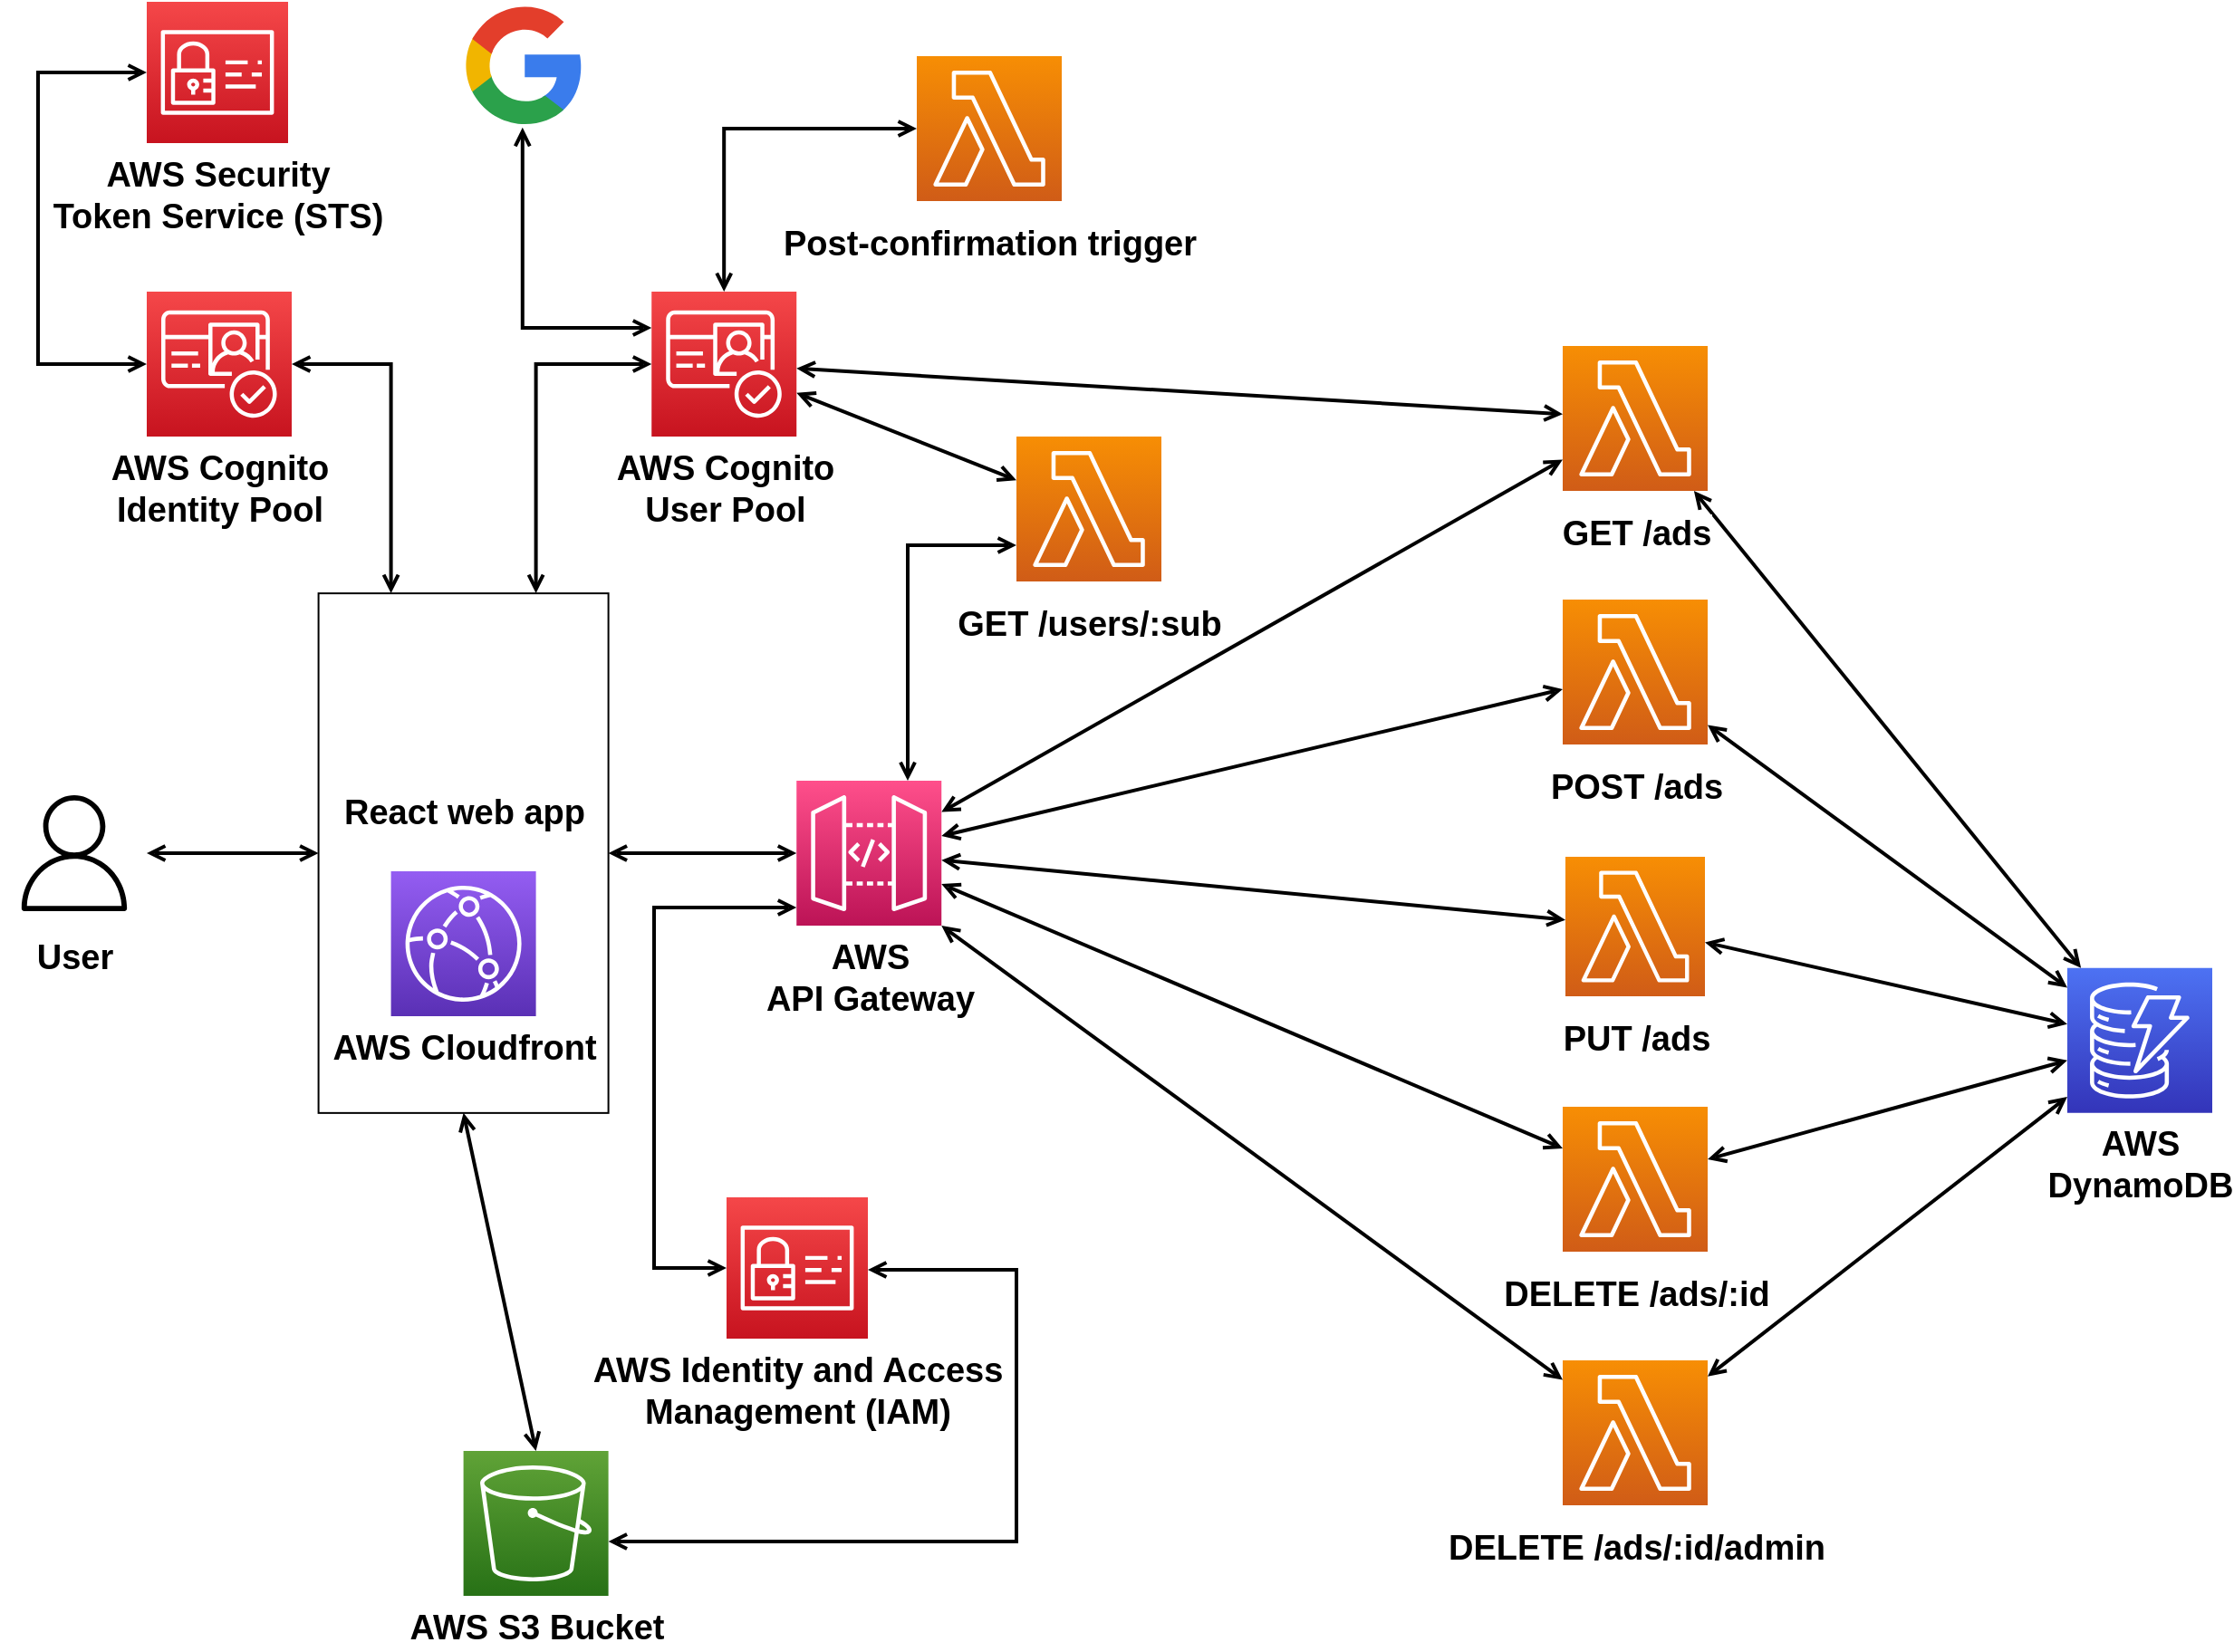 <mxfile version="20.3.1" type="device" pages="4"><diagram id="Ht1M8jgEwFfnCIfOTk4-" name="architecture"><mxGraphModel dx="2370" dy="1323" grid="1" gridSize="10" guides="1" tooltips="1" connect="1" arrows="1" fold="1" page="1" pageScale="1" pageWidth="1169" pageHeight="827" math="0" shadow="0"><root><mxCell id="0"/><mxCell id="1" parent="0"/><mxCell id="RZ7DTctl27TFDQB9UQGK-19" value="" style="rounded=0;whiteSpace=wrap;html=1;fontStyle=1;fontFamily=Helvetica;fontSize=19;fontColor=#000000;" parent="1" vertex="1"><mxGeometry x="214.8" y="366.56" width="160" height="286.87" as="geometry"/></mxCell><mxCell id="UEzPUAAOIrF-is8g5C7q-96" style="edgeStyle=orthogonalEdgeStyle;rounded=0;orthogonalLoop=1;jettySize=auto;html=1;endArrow=open;endFill=0;strokeWidth=2;startArrow=open;startFill=0;" parent="1" edge="1"><mxGeometry relative="1" as="geometry"><Array as="points"><mxPoint x="858" y="1000"/><mxPoint x="748" y="1000"/></Array><mxPoint x="748" y="1030" as="targetPoint"/></mxGeometry></mxCell><mxCell id="UEzPUAAOIrF-is8g5C7q-97" style="edgeStyle=orthogonalEdgeStyle;rounded=0;orthogonalLoop=1;jettySize=auto;html=1;endArrow=open;endFill=0;strokeWidth=2;startArrow=open;startFill=0;" parent="1" edge="1"><mxGeometry relative="1" as="geometry"><Array as="points"><mxPoint x="904" y="1000"/><mxPoint x="1079" y="1000"/></Array><mxPoint x="969.091" y="1030" as="targetPoint"/></mxGeometry></mxCell><mxCell id="RZ7DTctl27TFDQB9UQGK-3" value="AWS S3 Bucket" style="sketch=0;points=[[0,0,0],[0.25,0,0],[0.5,0,0],[0.75,0,0],[1,0,0],[0,1,0],[0.25,1,0],[0.5,1,0],[0.75,1,0],[1,1,0],[0,0.25,0],[0,0.5,0],[0,0.75,0],[1,0.25,0],[1,0.5,0],[1,0.75,0]];outlineConnect=0;fontColor=#000000;gradientColor=#60A337;gradientDirection=north;fillColor=#277116;strokeColor=#ffffff;dashed=0;verticalLabelPosition=bottom;verticalAlign=top;align=center;html=1;fontSize=19;fontStyle=1;aspect=fixed;shape=mxgraph.aws4.resourceIcon;resIcon=mxgraph.aws4.s3;fontFamily=Helvetica;" parent="1" vertex="1"><mxGeometry x="294.8" y="840" width="80" height="80" as="geometry"/></mxCell><mxCell id="RZ7DTctl27TFDQB9UQGK-4" value="React web app" style="shape=image;html=1;verticalAlign=top;verticalLabelPosition=bottom;labelBackgroundColor=#ffffff;imageAspect=0;aspect=fixed;image=https://cdn2.iconfinder.com/data/icons/boxicons-logos/24/bxl-react-128.png;fontSize=19;fontStyle=1;fontFamily=Helvetica;fontColor=#000000;" parent="1" vertex="1"><mxGeometry x="259.3" y="399" width="71" height="71" as="geometry"/></mxCell><mxCell id="RZ7DTctl27TFDQB9UQGK-6" value="AWS&amp;nbsp;Cloudfront" style="sketch=0;points=[[0,0,0],[0.25,0,0],[0.5,0,0],[0.75,0,0],[1,0,0],[0,1,0],[0.25,1,0],[0.5,1,0],[0.75,1,0],[1,1,0],[0,0.25,0],[0,0.5,0],[0,0.75,0],[1,0.25,0],[1,0.5,0],[1,0.75,0]];outlineConnect=0;fontColor=#000000;gradientColor=#945DF2;gradientDirection=north;fillColor=#5A30B5;strokeColor=#ffffff;dashed=0;verticalLabelPosition=bottom;verticalAlign=top;align=center;html=1;fontSize=19;fontStyle=1;aspect=fixed;shape=mxgraph.aws4.resourceIcon;resIcon=mxgraph.aws4.cloudfront;fontFamily=Helvetica;" parent="1" vertex="1"><mxGeometry x="254.8" y="520" width="80" height="80" as="geometry"/></mxCell><mxCell id="RZ7DTctl27TFDQB9UQGK-8" value="AWS Cognito&lt;br style=&quot;font-size: 19px;&quot;&gt;User Pool" style="sketch=0;points=[[0,0,0],[0.25,0,0],[0.5,0,0],[0.75,0,0],[1,0,0],[0,1,0],[0.25,1,0],[0.5,1,0],[0.75,1,0],[1,1,0],[0,0.25,0],[0,0.5,0],[0,0.75,0],[1,0.25,0],[1,0.5,0],[1,0.75,0]];outlineConnect=0;fontColor=#000000;gradientColor=#F54749;gradientDirection=north;fillColor=#C7131F;strokeColor=#ffffff;dashed=0;verticalLabelPosition=bottom;verticalAlign=top;align=center;html=1;fontSize=19;fontStyle=1;aspect=fixed;shape=mxgraph.aws4.resourceIcon;resIcon=mxgraph.aws4.cognito;fontFamily=Helvetica;" parent="1" vertex="1"><mxGeometry x="398.62" y="200" width="80" height="80" as="geometry"/></mxCell><mxCell id="RZ7DTctl27TFDQB9UQGK-9" value="User" style="sketch=0;outlineConnect=0;dashed=0;verticalLabelPosition=bottom;verticalAlign=top;align=center;html=1;fontSize=19;fontStyle=1;aspect=fixed;shape=mxgraph.aws4.resourceIcon;resIcon=mxgraph.aws4.user;fontFamily=Helvetica;fontColor=#000000;" parent="1" vertex="1"><mxGeometry x="40" y="470" width="80" height="80" as="geometry"/></mxCell><mxCell id="RZ7DTctl27TFDQB9UQGK-11" style="rounded=0;orthogonalLoop=1;jettySize=auto;html=1;endArrow=open;endFill=0;strokeWidth=2;entryX=0;entryY=0.5;entryDx=0;entryDy=0;startArrow=open;startFill=0;fontStyle=1;fontFamily=Helvetica;fontSize=19;fontColor=#000000;" parent="1" source="RZ7DTctl27TFDQB9UQGK-9" target="RZ7DTctl27TFDQB9UQGK-19" edge="1"><mxGeometry relative="1" as="geometry"><mxPoint x="130" y="430" as="sourcePoint"/><mxPoint x="180" y="620" as="targetPoint"/></mxGeometry></mxCell><mxCell id="RZ7DTctl27TFDQB9UQGK-20" style="edgeStyle=orthogonalEdgeStyle;rounded=0;orthogonalLoop=1;jettySize=auto;html=1;endArrow=open;endFill=0;strokeWidth=2;exitX=1;exitY=0.5;exitDx=0;exitDy=0;startArrow=open;startFill=0;fontStyle=1;fontFamily=Helvetica;fontSize=19;fontColor=#000000;" parent="1" source="RZ7DTctl27TFDQB9UQGK-19" target="RZ7DTctl27TFDQB9UQGK-28" edge="1"><mxGeometry relative="1" as="geometry"><Array as="points"/><mxPoint x="140" y="370" as="sourcePoint"/><mxPoint x="520" y="360" as="targetPoint"/></mxGeometry></mxCell><mxCell id="RZ7DTctl27TFDQB9UQGK-26" style="rounded=0;orthogonalLoop=1;jettySize=auto;html=1;endArrow=open;endFill=0;strokeWidth=2;startArrow=open;startFill=0;fontStyle=1;fontFamily=Helvetica;fontSize=19;fontColor=#000000;" parent="1" source="RZ7DTctl27TFDQB9UQGK-28" target="RZ7DTctl27TFDQB9UQGK-27" edge="1"><mxGeometry relative="1" as="geometry"><mxPoint x="600" y="360" as="sourcePoint"/><mxPoint x="720" y="240" as="targetPoint"/></mxGeometry></mxCell><mxCell id="RZ7DTctl27TFDQB9UQGK-28" value="&lt;span style=&quot;font-size: 19px;&quot;&gt;AWS &lt;br style=&quot;font-size: 19px;&quot;&gt;API Gateway&lt;/span&gt;" style="sketch=0;points=[[0,0,0],[0.25,0,0],[0.5,0,0],[0.75,0,0],[1,0,0],[0,1,0],[0.25,1,0],[0.5,1,0],[0.75,1,0],[1,1,0],[0,0.25,0],[0,0.5,0],[0,0.75,0],[1,0.25,0],[1,0.5,0],[1,0.75,0]];outlineConnect=0;fontColor=#000000;gradientColor=#FF4F8B;gradientDirection=north;fillColor=#BC1356;strokeColor=#ffffff;dashed=0;verticalLabelPosition=bottom;verticalAlign=top;align=center;html=1;fontSize=19;fontStyle=1;aspect=fixed;shape=mxgraph.aws4.resourceIcon;resIcon=mxgraph.aws4.api_gateway;fontFamily=Helvetica;" parent="1" vertex="1"><mxGeometry x="478.62" y="470" width="80" height="80" as="geometry"/></mxCell><mxCell id="RZ7DTctl27TFDQB9UQGK-30" value="AWS&lt;br style=&quot;font-size: 19px;&quot;&gt;DynamoDB" style="outlineConnect=0;fontColor=#000000;gradientColor=#4D72F3;gradientDirection=north;fillColor=#3334B9;strokeColor=#ffffff;dashed=0;verticalLabelPosition=bottom;verticalAlign=top;align=center;html=1;fontSize=19;fontStyle=1;aspect=fixed;shape=mxgraph.aws4.resourceIcon;resIcon=mxgraph.aws4.dynamodb;labelBackgroundColor=#ffffff;fontFamily=Helvetica;" parent="1" vertex="1"><mxGeometry x="1180" y="573.43" width="80" height="80" as="geometry"/></mxCell><mxCell id="RZ7DTctl27TFDQB9UQGK-31" style="rounded=0;orthogonalLoop=1;jettySize=auto;html=1;endArrow=open;endFill=0;strokeWidth=2;startArrow=open;startFill=0;fontStyle=1;fontFamily=Helvetica;fontSize=19;fontColor=#000000;" parent="1" source="RZ7DTctl27TFDQB9UQGK-27" target="RZ7DTctl27TFDQB9UQGK-30" edge="1"><mxGeometry relative="1" as="geometry"><mxPoint x="1040" y="280" as="sourcePoint"/><mxPoint x="1040" y="320" as="targetPoint"/></mxGeometry></mxCell><mxCell id="RZ7DTctl27TFDQB9UQGK-32" style="rounded=0;orthogonalLoop=1;jettySize=auto;html=1;endArrow=open;endFill=0;strokeWidth=2;startArrow=open;startFill=0;fontStyle=1;fontFamily=Helvetica;fontSize=19;fontColor=#000000;" parent="1" source="RZ7DTctl27TFDQB9UQGK-28" target="RZ7DTctl27TFDQB9UQGK-33" edge="1"><mxGeometry relative="1" as="geometry"><mxPoint x="620" y="580" as="sourcePoint"/><mxPoint x="700" y="650" as="targetPoint"/></mxGeometry></mxCell><mxCell id="RZ7DTctl27TFDQB9UQGK-34" style="rounded=0;orthogonalLoop=1;jettySize=auto;html=1;endArrow=open;endFill=0;strokeWidth=2;startArrow=open;startFill=0;fontStyle=1;fontFamily=Helvetica;fontSize=19;fontColor=#000000;" parent="1" source="RZ7DTctl27TFDQB9UQGK-33" target="RZ7DTctl27TFDQB9UQGK-30" edge="1"><mxGeometry relative="1" as="geometry"><mxPoint x="880" y="640" as="sourcePoint"/><mxPoint x="1052" y="542.226" as="targetPoint"/></mxGeometry></mxCell><mxCell id="RZ7DTctl27TFDQB9UQGK-35" style="rounded=0;orthogonalLoop=1;jettySize=auto;html=1;endArrow=open;endFill=0;strokeWidth=2;edgeStyle=orthogonalEdgeStyle;startArrow=open;startFill=0;fontStyle=1;fontFamily=Helvetica;fontSize=19;fontColor=#000000;" parent="1" source="RZ7DTctl27TFDQB9UQGK-8" target="RZ7DTctl27TFDQB9UQGK-36" edge="1"><mxGeometry relative="1" as="geometry"><mxPoint x="540" y="180" as="sourcePoint"/><mxPoint x="420" y="70" as="targetPoint"/><Array as="points"><mxPoint x="439" y="110"/></Array></mxGeometry></mxCell><mxCell id="RZ7DTctl27TFDQB9UQGK-36" value="Post-confirmation trigger" style="outlineConnect=0;fontColor=#000000;gradientColor=#F78E04;gradientDirection=north;fillColor=#D05C17;strokeColor=#ffffff;dashed=0;verticalLabelPosition=bottom;verticalAlign=top;align=center;html=1;fontSize=19;fontStyle=1;aspect=fixed;shape=mxgraph.aws4.resourceIcon;resIcon=mxgraph.aws4.lambda;labelBackgroundColor=#ffffff;spacingTop=6;fontFamily=Helvetica;" parent="1" vertex="1"><mxGeometry x="545" y="70" width="80" height="80" as="geometry"/></mxCell><mxCell id="RZ7DTctl27TFDQB9UQGK-41" style="rounded=0;orthogonalLoop=1;jettySize=auto;html=1;endArrow=open;endFill=0;strokeWidth=2;entryX=0;entryY=0.5;entryDx=0;entryDy=0;entryPerimeter=0;startArrow=open;startFill=0;fontStyle=1;exitX=0.75;exitY=0;exitDx=0;exitDy=0;fontFamily=Helvetica;fontSize=19;edgeStyle=orthogonalEdgeStyle;fontColor=#000000;" parent="1" source="RZ7DTctl27TFDQB9UQGK-19" target="RZ7DTctl27TFDQB9UQGK-8" edge="1"><mxGeometry relative="1" as="geometry"><mxPoint x="350" y="360" as="sourcePoint"/><mxPoint x="360" y="200" as="targetPoint"/></mxGeometry></mxCell><mxCell id="RZ7DTctl27TFDQB9UQGK-51" style="rounded=0;orthogonalLoop=1;jettySize=auto;html=1;endArrow=open;endFill=0;strokeWidth=2;exitX=0.5;exitY=1;exitDx=0;exitDy=0;entryX=0.5;entryY=0;entryDx=0;entryDy=0;entryPerimeter=0;startArrow=open;startFill=0;fontStyle=1;fontFamily=Helvetica;fontSize=19;fontColor=#000000;" parent="1" source="RZ7DTctl27TFDQB9UQGK-19" target="RZ7DTctl27TFDQB9UQGK-3" edge="1"><mxGeometry relative="1" as="geometry"><mxPoint x="370" y="370" as="sourcePoint"/><mxPoint x="530" y="570" as="targetPoint"/></mxGeometry></mxCell><mxCell id="RZ7DTctl27TFDQB9UQGK-53" style="rounded=0;orthogonalLoop=1;jettySize=auto;html=1;endArrow=open;endFill=0;strokeWidth=2;startArrow=open;startFill=0;fontStyle=1;fontFamily=Helvetica;fontSize=19;fontColor=#000000;" parent="1" source="RZ7DTctl27TFDQB9UQGK-28" target="RZ7DTctl27TFDQB9UQGK-52" edge="1"><mxGeometry relative="1" as="geometry"><mxPoint x="610" y="335" as="sourcePoint"/><mxPoint x="770" y="195" as="targetPoint"/></mxGeometry></mxCell><mxCell id="RZ7DTctl27TFDQB9UQGK-54" style="rounded=0;orthogonalLoop=1;jettySize=auto;html=1;endArrow=open;endFill=0;strokeWidth=2;startArrow=open;startFill=0;fontStyle=1;fontFamily=Helvetica;fontSize=19;fontColor=#000000;" parent="1" source="RZ7DTctl27TFDQB9UQGK-52" target="RZ7DTctl27TFDQB9UQGK-30" edge="1"><mxGeometry relative="1" as="geometry"><mxPoint x="620" y="345" as="sourcePoint"/><mxPoint x="1030" y="340" as="targetPoint"/></mxGeometry></mxCell><mxCell id="RZ7DTctl27TFDQB9UQGK-62" style="rounded=0;orthogonalLoop=1;jettySize=auto;html=1;endArrow=open;endFill=0;strokeWidth=2;startArrow=open;startFill=0;fontStyle=1;fontFamily=Helvetica;fontSize=19;fontColor=#000000;" parent="1" source="RZ7DTctl27TFDQB9UQGK-61" target="RZ7DTctl27TFDQB9UQGK-30" edge="1"><mxGeometry relative="1" as="geometry"><mxPoint x="840" y="780" as="sourcePoint"/><mxPoint x="1060" y="515" as="targetPoint"/></mxGeometry></mxCell><mxCell id="RZ7DTctl27TFDQB9UQGK-64" style="rounded=0;orthogonalLoop=1;jettySize=auto;html=1;endArrow=open;endFill=0;strokeWidth=2;startArrow=open;startFill=0;fontStyle=1;fontFamily=Helvetica;fontSize=19;fontColor=#000000;" parent="1" source="RZ7DTctl27TFDQB9UQGK-28" target="RZ7DTctl27TFDQB9UQGK-63" edge="1"><mxGeometry relative="1" as="geometry"><mxPoint x="620" y="500" as="sourcePoint"/><mxPoint x="780" y="285" as="targetPoint"/></mxGeometry></mxCell><mxCell id="RZ7DTctl27TFDQB9UQGK-65" style="rounded=0;orthogonalLoop=1;jettySize=auto;html=1;endArrow=open;endFill=0;strokeWidth=2;startArrow=open;startFill=0;fontStyle=1;fontFamily=Helvetica;fontSize=19;fontColor=#000000;" parent="1" source="RZ7DTctl27TFDQB9UQGK-63" target="RZ7DTctl27TFDQB9UQGK-30" edge="1"><mxGeometry relative="1" as="geometry"><mxPoint x="630" y="435" as="sourcePoint"/><mxPoint x="1050" y="425.714" as="targetPoint"/></mxGeometry></mxCell><mxCell id="RZ7DTctl27TFDQB9UQGK-61" value="DELETE /ads/:id/admin" style="outlineConnect=0;fontColor=#000000;gradientColor=#F78E04;gradientDirection=north;fillColor=#D05C17;strokeColor=#ffffff;dashed=0;verticalLabelPosition=bottom;verticalAlign=top;align=center;html=1;fontSize=19;fontStyle=1;aspect=fixed;shape=mxgraph.aws4.resourceIcon;resIcon=mxgraph.aws4.lambda;labelBackgroundColor=#ffffff;spacingTop=6;fontFamily=Helvetica;" parent="1" vertex="1"><mxGeometry x="901.5" y="790" width="80" height="80" as="geometry"/></mxCell><mxCell id="RZ7DTctl27TFDQB9UQGK-63" value="PUT /ads" style="outlineConnect=0;fontColor=#000000;gradientColor=#F78E04;gradientDirection=north;fillColor=#D05C17;strokeColor=#ffffff;dashed=0;verticalLabelPosition=bottom;verticalAlign=top;align=center;html=1;fontSize=19;fontStyle=1;aspect=fixed;shape=mxgraph.aws4.resourceIcon;resIcon=mxgraph.aws4.lambda;labelBackgroundColor=#ffffff;spacingTop=6;fontFamily=Helvetica;" parent="1" vertex="1"><mxGeometry x="903" y="512" width="77" height="77" as="geometry"/></mxCell><mxCell id="RZ7DTctl27TFDQB9UQGK-33" value="DELETE /ads/:id" style="outlineConnect=0;fontColor=#000000;gradientColor=#F78E04;gradientDirection=north;fillColor=#D05C17;strokeColor=#ffffff;dashed=0;verticalLabelPosition=bottom;verticalAlign=top;align=center;html=1;fontSize=19;fontStyle=1;aspect=fixed;shape=mxgraph.aws4.resourceIcon;resIcon=mxgraph.aws4.lambda;labelBackgroundColor=#ffffff;spacingTop=6;fontFamily=Helvetica;" parent="1" vertex="1"><mxGeometry x="901.5" y="650" width="80" height="80" as="geometry"/></mxCell><mxCell id="RZ7DTctl27TFDQB9UQGK-27" value="GET /ads" style="outlineConnect=0;fontColor=#000000;gradientColor=#F78E04;gradientDirection=north;fillColor=#D05C17;strokeColor=#ffffff;dashed=0;verticalLabelPosition=bottom;verticalAlign=top;align=center;html=1;fontSize=19;fontStyle=1;aspect=fixed;shape=mxgraph.aws4.resourceIcon;resIcon=mxgraph.aws4.lambda;labelBackgroundColor=#ffffff;spacingTop=6;fontFamily=Helvetica;" parent="1" vertex="1"><mxGeometry x="901.5" y="230" width="80" height="80" as="geometry"/></mxCell><mxCell id="RZ7DTctl27TFDQB9UQGK-52" value="POST /ads" style="outlineConnect=0;fontColor=#000000;gradientColor=#F78E04;gradientDirection=north;fillColor=#D05C17;strokeColor=#ffffff;dashed=0;verticalLabelPosition=bottom;verticalAlign=top;align=center;html=1;fontSize=19;fontStyle=1;aspect=fixed;shape=mxgraph.aws4.resourceIcon;resIcon=mxgraph.aws4.lambda;labelBackgroundColor=#ffffff;spacingTop=6;fontFamily=Helvetica;" parent="1" vertex="1"><mxGeometry x="901.5" y="370" width="80" height="80" as="geometry"/></mxCell><mxCell id="W8Xtks5-qbrCWd2BgIIQ-4" value="AWS Identity and Access&lt;br style=&quot;font-size: 19px;&quot;&gt;Management (IAM)" style="sketch=0;points=[[0,0,0],[0.25,0,0],[0.5,0,0],[0.75,0,0],[1,0,0],[0,1,0],[0.25,1,0],[0.5,1,0],[0.75,1,0],[1,1,0],[0,0.25,0],[0,0.5,0],[0,0.75,0],[1,0.25,0],[1,0.5,0],[1,0.75,0]];outlineConnect=0;fontColor=#000000;gradientColor=#F54749;gradientDirection=north;fillColor=#C7131F;strokeColor=#ffffff;dashed=0;verticalLabelPosition=bottom;verticalAlign=top;align=center;html=1;fontSize=19;fontStyle=1;aspect=fixed;shape=mxgraph.aws4.resourceIcon;resIcon=mxgraph.aws4.identity_and_access_management;fontFamily=Helvetica;" parent="1" vertex="1"><mxGeometry x="440" y="700" width="78" height="78" as="geometry"/></mxCell><mxCell id="W8Xtks5-qbrCWd2BgIIQ-5" style="edgeStyle=orthogonalEdgeStyle;rounded=0;orthogonalLoop=1;jettySize=auto;html=1;endArrow=open;endFill=0;strokeWidth=2;entryX=0;entryY=0.5;entryDx=0;entryDy=0;entryPerimeter=0;startArrow=open;startFill=0;fontStyle=1;fontFamily=Helvetica;fontSize=19;fontColor=#000000;" parent="1" source="RZ7DTctl27TFDQB9UQGK-28" target="W8Xtks5-qbrCWd2BgIIQ-4" edge="1"><mxGeometry relative="1" as="geometry"><Array as="points"><mxPoint x="400" y="540"/><mxPoint x="400" y="739"/></Array><mxPoint x="370" y="450" as="sourcePoint"/><mxPoint x="450" y="610" as="targetPoint"/></mxGeometry></mxCell><mxCell id="W8Xtks5-qbrCWd2BgIIQ-7" style="rounded=0;orthogonalLoop=1;jettySize=auto;html=1;endArrow=open;endFill=0;strokeWidth=2;edgeStyle=orthogonalEdgeStyle;startArrow=open;startFill=0;fontStyle=1;fontFamily=Helvetica;fontSize=19;fontColor=#000000;" parent="1" source="RZ7DTctl27TFDQB9UQGK-3" target="W8Xtks5-qbrCWd2BgIIQ-4" edge="1"><mxGeometry relative="1" as="geometry"><mxPoint x="310" y="570" as="sourcePoint"/><mxPoint x="580" y="599" as="targetPoint"/><Array as="points"><mxPoint x="600" y="890"/><mxPoint x="600" y="740"/></Array></mxGeometry></mxCell><mxCell id="W8Xtks5-qbrCWd2BgIIQ-10" value="AWS Cognito&lt;br style=&quot;font-size: 19px;&quot;&gt;Identity Pool" style="sketch=0;points=[[0,0,0],[0.25,0,0],[0.5,0,0],[0.75,0,0],[1,0,0],[0,1,0],[0.25,1,0],[0.5,1,0],[0.75,1,0],[1,1,0],[0,0.25,0],[0,0.5,0],[0,0.75,0],[1,0.25,0],[1,0.5,0],[1,0.75,0]];outlineConnect=0;fontColor=#000000;gradientColor=#F54749;gradientDirection=north;fillColor=#C7131F;strokeColor=#ffffff;dashed=0;verticalLabelPosition=bottom;verticalAlign=top;align=center;html=1;fontSize=19;fontStyle=1;aspect=fixed;shape=mxgraph.aws4.resourceIcon;resIcon=mxgraph.aws4.cognito;fontFamily=Helvetica;" parent="1" vertex="1"><mxGeometry x="120" y="200" width="80" height="80" as="geometry"/></mxCell><mxCell id="W8Xtks5-qbrCWd2BgIIQ-11" style="rounded=0;orthogonalLoop=1;jettySize=auto;html=1;endArrow=open;endFill=0;strokeWidth=2;entryX=1;entryY=0.5;entryDx=0;entryDy=0;entryPerimeter=0;exitX=0.25;exitY=0;exitDx=0;exitDy=0;edgeStyle=orthogonalEdgeStyle;startArrow=open;startFill=0;fontStyle=1;fontFamily=Helvetica;fontSize=19;fontColor=#000000;" parent="1" source="RZ7DTctl27TFDQB9UQGK-19" target="W8Xtks5-qbrCWd2BgIIQ-10" edge="1"><mxGeometry relative="1" as="geometry"><mxPoint x="320" y="170" as="sourcePoint"/><mxPoint x="420" y="203.5" as="targetPoint"/></mxGeometry></mxCell><mxCell id="W8Xtks5-qbrCWd2BgIIQ-13" value="AWS Security&lt;br style=&quot;font-size: 19px;&quot;&gt;Token Service (STS)" style="sketch=0;points=[[0,0,0],[0.25,0,0],[0.5,0,0],[0.75,0,0],[1,0,0],[0,1,0],[0.25,1,0],[0.5,1,0],[0.75,1,0],[1,1,0],[0,0.25,0],[0,0.5,0],[0,0.75,0],[1,0.25,0],[1,0.5,0],[1,0.75,0]];outlineConnect=0;fontColor=#000000;gradientColor=#F54749;gradientDirection=north;fillColor=#C7131F;strokeColor=#ffffff;dashed=0;verticalLabelPosition=bottom;verticalAlign=top;align=center;html=1;fontSize=19;fontStyle=1;aspect=fixed;shape=mxgraph.aws4.resourceIcon;resIcon=mxgraph.aws4.identity_and_access_management;fontFamily=Helvetica;" parent="1" vertex="1"><mxGeometry x="120" y="40" width="78" height="78" as="geometry"/></mxCell><mxCell id="W8Xtks5-qbrCWd2BgIIQ-14" style="rounded=0;orthogonalLoop=1;jettySize=auto;html=1;endArrow=open;endFill=0;strokeWidth=2;exitX=0;exitY=0.5;exitDx=0;exitDy=0;edgeStyle=orthogonalEdgeStyle;exitPerimeter=0;entryX=0;entryY=0.5;entryDx=0;entryDy=0;entryPerimeter=0;startArrow=open;startFill=0;fontStyle=1;fontFamily=Helvetica;fontSize=19;fontColor=#000000;" parent="1" source="W8Xtks5-qbrCWd2BgIIQ-10" target="W8Xtks5-qbrCWd2BgIIQ-13" edge="1"><mxGeometry relative="1" as="geometry"><mxPoint x="100" y="209.96" as="sourcePoint"/><mxPoint x="30" y="109.96" as="targetPoint"/><Array as="points"><mxPoint x="60" y="240"/><mxPoint x="60" y="79"/></Array></mxGeometry></mxCell><mxCell id="1nIj70lnnMtm0SVCoc5F-2" value="" style="dashed=0;outlineConnect=0;html=1;align=center;labelPosition=center;verticalLabelPosition=bottom;verticalAlign=top;shape=mxgraph.weblogos.google;labelBackgroundColor=#D4E1F5;fontSize=19;fontStyle=1;fontFamily=Helvetica;fontColor=#000000;" parent="1" vertex="1"><mxGeometry x="294.8" y="40" width="65.2" height="69.4" as="geometry"/></mxCell><mxCell id="1nIj70lnnMtm0SVCoc5F-3" style="rounded=0;orthogonalLoop=1;jettySize=auto;html=1;endArrow=open;endFill=0;strokeWidth=2;exitX=0;exitY=0.25;exitDx=0;exitDy=0;exitPerimeter=0;edgeStyle=orthogonalEdgeStyle;startArrow=open;startFill=0;fontStyle=1;fontFamily=Helvetica;fontSize=19;fontColor=#000000;" parent="1" source="RZ7DTctl27TFDQB9UQGK-8" target="1nIj70lnnMtm0SVCoc5F-2" edge="1"><mxGeometry relative="1" as="geometry"><mxPoint x="364.615" y="233.5" as="sourcePoint"/><mxPoint x="330" y="170" as="targetPoint"/></mxGeometry></mxCell><mxCell id="VPGKfAUhLsiMnUU7tGKy-2" style="edgeStyle=orthogonalEdgeStyle;rounded=0;orthogonalLoop=1;jettySize=auto;html=1;exitX=0.5;exitY=1;exitDx=0;exitDy=0;exitPerimeter=0;fontSize=19;fontStyle=1;fontFamily=Helvetica;fontColor=#000000;" parent="1" source="W8Xtks5-qbrCWd2BgIIQ-4" target="W8Xtks5-qbrCWd2BgIIQ-4" edge="1"><mxGeometry relative="1" as="geometry"/></mxCell><mxCell id="MI1h9aiPkmaYrXJmTFR1-1" value="GET /users/:sub" style="outlineConnect=0;fontColor=#000000;gradientColor=#F78E04;gradientDirection=north;fillColor=#D05C17;strokeColor=#ffffff;dashed=0;verticalLabelPosition=bottom;verticalAlign=top;align=center;html=1;fontSize=19;fontStyle=1;aspect=fixed;shape=mxgraph.aws4.resourceIcon;resIcon=mxgraph.aws4.lambda;labelBackgroundColor=#ffffff;spacingTop=6;fontFamily=Helvetica;" parent="1" vertex="1"><mxGeometry x="600" y="280" width="80" height="80" as="geometry"/></mxCell><mxCell id="MI1h9aiPkmaYrXJmTFR1-3" style="rounded=0;orthogonalLoop=1;jettySize=auto;html=1;endArrow=open;endFill=0;strokeWidth=2;startArrow=open;startFill=0;fontStyle=1;fontFamily=Helvetica;fontSize=19;fontColor=#000000;" parent="1" source="RZ7DTctl27TFDQB9UQGK-8" target="MI1h9aiPkmaYrXJmTFR1-1" edge="1"><mxGeometry relative="1" as="geometry"><mxPoint x="568.62" y="497.299" as="sourcePoint"/><mxPoint x="911.5" y="302.701" as="targetPoint"/></mxGeometry></mxCell><mxCell id="MI1h9aiPkmaYrXJmTFR1-4" style="rounded=0;orthogonalLoop=1;jettySize=auto;html=1;endArrow=open;endFill=0;strokeWidth=2;startArrow=open;startFill=0;fontStyle=1;fontFamily=Helvetica;fontSize=19;fontColor=#000000;exitX=1;exitY=1;exitDx=0;exitDy=0;exitPerimeter=0;" parent="1" source="RZ7DTctl27TFDQB9UQGK-28" target="RZ7DTctl27TFDQB9UQGK-61" edge="1"><mxGeometry relative="1" as="geometry"><mxPoint x="568.62" y="537.026" as="sourcePoint"/><mxPoint x="911.5" y="682.974" as="targetPoint"/></mxGeometry></mxCell><mxCell id="b7vD1F5tYF309Z1_Cc2h-3" style="rounded=0;orthogonalLoop=1;jettySize=auto;html=1;endArrow=open;endFill=0;strokeWidth=2;startArrow=open;startFill=0;fontStyle=1;fontFamily=Helvetica;fontSize=19;fontColor=#000000;" edge="1" parent="1" source="RZ7DTctl27TFDQB9UQGK-8" target="RZ7DTctl27TFDQB9UQGK-27"><mxGeometry relative="1" as="geometry"><mxPoint x="568.62" y="497.299" as="sourcePoint"/><mxPoint x="840" y="250" as="targetPoint"/></mxGeometry></mxCell><mxCell id="b7vD1F5tYF309Z1_Cc2h-4" style="rounded=0;orthogonalLoop=1;jettySize=auto;html=1;endArrow=open;endFill=0;strokeWidth=2;startArrow=open;startFill=0;fontStyle=1;fontFamily=Helvetica;fontSize=19;fontColor=#000000;edgeStyle=orthogonalEdgeStyle;" edge="1" parent="1" source="RZ7DTctl27TFDQB9UQGK-28" target="MI1h9aiPkmaYrXJmTFR1-1"><mxGeometry relative="1" as="geometry"><mxPoint x="578.62" y="507.299" as="sourcePoint"/><mxPoint x="921.5" y="312.701" as="targetPoint"/><Array as="points"><mxPoint x="540" y="340"/></Array></mxGeometry></mxCell></root></mxGraphModel></diagram><diagram id="fimh3ZH9x8F4U-HEXX5a" name="auth-flow"><mxGraphModel dx="2188" dy="1222" grid="1" gridSize="10" guides="1" tooltips="1" connect="1" arrows="1" fold="1" page="1" pageScale="1" pageWidth="827" pageHeight="1169" math="0" shadow="0"><root><mxCell id="0"/><mxCell id="1" parent="0"/><mxCell id="5IFF8qo7LGYZ1H4_HRHj-2" value="AWS S3 Bucket" style="sketch=0;points=[[0,0,0],[0.25,0,0],[0.5,0,0],[0.75,0,0],[1,0,0],[0,1,0],[0.25,1,0],[0.5,1,0],[0.75,1,0],[1,1,0],[0,0.25,0],[0,0.5,0],[0,0.75,0],[1,0.25,0],[1,0.5,0],[1,0.75,0]];outlineConnect=0;fontColor=#232F3E;gradientColor=#60A337;gradientDirection=north;fillColor=#277116;strokeColor=#ffffff;dashed=0;verticalLabelPosition=bottom;verticalAlign=top;align=center;html=1;fontSize=21;fontStyle=0;aspect=fixed;shape=mxgraph.aws4.resourceIcon;resIcon=mxgraph.aws4.s3;" parent="1" vertex="1"><mxGeometry x="384" y="930.33" width="100" height="100" as="geometry"/></mxCell><mxCell id="5IFF8qo7LGYZ1H4_HRHj-5" value="AWS Cognito&lt;br style=&quot;font-size: 21px;&quot;&gt;User Pool" style="sketch=0;points=[[0,0,0],[0.25,0,0],[0.5,0,0],[0.75,0,0],[1,0,0],[0,1,0],[0.25,1,0],[0.5,1,0],[0.75,1,0],[1,1,0],[0,0.25,0],[0,0.5,0],[0,0.75,0],[1,0.25,0],[1,0.5,0],[1,0.75,0]];outlineConnect=0;fontColor=#232F3E;gradientColor=#F54749;gradientDirection=north;fillColor=#C7131F;strokeColor=#ffffff;dashed=0;verticalLabelPosition=bottom;verticalAlign=top;align=center;html=1;fontSize=21;fontStyle=0;aspect=fixed;shape=mxgraph.aws4.resourceIcon;resIcon=mxgraph.aws4.cognito;" parent="1" vertex="1"><mxGeometry x="520" y="160" width="100" height="100" as="geometry"/></mxCell><mxCell id="5IFF8qo7LGYZ1H4_HRHj-8" style="rounded=0;orthogonalLoop=1;jettySize=auto;html=1;endArrow=open;endFill=0;strokeWidth=2;exitX=1;exitY=0.25;exitDx=0;exitDy=0;exitPerimeter=0;edgeStyle=orthogonalEdgeStyle;" parent="1" target="5IFF8qo7LGYZ1H4_HRHj-50" edge="1"><mxGeometry relative="1" as="geometry"><mxPoint x="720.0" y="415" as="sourcePoint"/><mxPoint x="1180" y="415" as="targetPoint"/><Array as="points"><mxPoint x="990" y="415"/><mxPoint x="990" y="790"/></Array></mxGeometry></mxCell><mxCell id="bWZOEJKftP7fqfhOBfr--1" value="&lt;span style=&quot;font-size: 21px;&quot;&gt;&amp;nbsp;4) Добављање креденцијала&amp;nbsp;&lt;br style=&quot;font-size: 21px;&quot;&gt;&amp;nbsp;након валидације токена&lt;/span&gt;" style="edgeLabel;html=1;align=center;verticalAlign=middle;resizable=0;points=[];fontSize=21;labelBackgroundColor=#D4E1F5;" parent="5IFF8qo7LGYZ1H4_HRHj-8" vertex="1" connectable="0"><mxGeometry x="-0.324" y="-6" relative="1" as="geometry"><mxPoint x="-7" y="69" as="offset"/></mxGeometry></mxCell><mxCell id="5IFF8qo7LGYZ1H4_HRHj-14" style="rounded=0;orthogonalLoop=1;jettySize=auto;html=1;endArrow=open;endFill=0;strokeWidth=2;edgeStyle=orthogonalEdgeStyle;entryX=0;entryY=0.5;entryDx=0;entryDy=0;entryPerimeter=0;" parent="1" source="5IFF8qo7LGYZ1H4_HRHj-31" target="5IFF8qo7LGYZ1H4_HRHj-5" edge="1"><mxGeometry relative="1" as="geometry"><mxPoint x="110" y="370" as="sourcePoint"/><mxPoint x="340" y="240" as="targetPoint"/><Array as="points"><mxPoint x="90" y="210"/></Array></mxGeometry></mxCell><mxCell id="5IFF8qo7LGYZ1H4_HRHj-33" value="1) Пријава&lt;br style=&quot;font-size: 21px;&quot;&gt;&amp;nbsp;(email, password)&amp;nbsp;" style="edgeLabel;html=1;align=center;verticalAlign=middle;resizable=0;points=[];fontSize=21;labelBackgroundColor=#D4E1F5;" parent="5IFF8qo7LGYZ1H4_HRHj-14" vertex="1" connectable="0"><mxGeometry x="-0.157" y="1" relative="1" as="geometry"><mxPoint x="122" y="1" as="offset"/></mxGeometry></mxCell><mxCell id="5IFF8qo7LGYZ1H4_HRHj-15" style="rounded=0;orthogonalLoop=1;jettySize=auto;html=1;endArrow=open;endFill=0;strokeWidth=2;entryX=0;entryY=0;entryDx=0;entryDy=0;entryPerimeter=0;" parent="1" target="5IFF8qo7LGYZ1H4_HRHj-2" edge="1"><mxGeometry relative="1" as="geometry"><mxPoint x="140" y="510" as="sourcePoint"/><mxPoint x="900" y="556.5" as="targetPoint"/></mxGeometry></mxCell><mxCell id="5IFF8qo7LGYZ1H4_HRHj-43" value="7) Захтевање ресурса&amp;nbsp;&lt;br style=&quot;font-size: 21px;&quot;&gt;(SigV4 signed request)&amp;nbsp;" style="edgeLabel;html=1;align=center;verticalAlign=middle;resizable=0;points=[];fontSize=21;labelBackgroundColor=#D4E1F5;" parent="5IFF8qo7LGYZ1H4_HRHj-15" vertex="1" connectable="0"><mxGeometry x="0.152" y="-2" relative="1" as="geometry"><mxPoint x="1" as="offset"/></mxGeometry></mxCell><mxCell id="5IFF8qo7LGYZ1H4_HRHj-27" value="AWS Cognito&lt;br style=&quot;font-size: 21px;&quot;&gt;Identity Pool" style="sketch=0;points=[[0,0,0],[0.25,0,0],[0.5,0,0],[0.75,0,0],[1,0,0],[0,1,0],[0.25,1,0],[0.5,1,0],[0.75,1,0],[1,1,0],[0,0.25,0],[0,0.5,0],[0,0.75,0],[1,0.25,0],[1,0.5,0],[1,0.75,0]];outlineConnect=0;fontColor=#232F3E;gradientColor=#F54749;gradientDirection=north;fillColor=#C7131F;strokeColor=#ffffff;dashed=0;verticalLabelPosition=bottom;verticalAlign=top;align=center;html=1;fontSize=21;fontStyle=0;aspect=fixed;shape=mxgraph.aws4.resourceIcon;resIcon=mxgraph.aws4.cognito;" parent="1" vertex="1"><mxGeometry x="660" y="385" width="100" height="100" as="geometry"/></mxCell><mxCell id="5IFF8qo7LGYZ1H4_HRHj-31" value="Клијентска&lt;br style=&quot;font-size: 21px;&quot;&gt;апликација" style="sketch=0;outlineConnect=0;fontColor=#232F3E;gradientColor=none;strokeColor=#232F3E;fillColor=#ffffff;dashed=0;verticalLabelPosition=bottom;verticalAlign=top;align=center;html=1;fontSize=21;fontStyle=0;aspect=fixed;shape=mxgraph.aws4.resourceIcon;resIcon=mxgraph.aws4.client;" parent="1" vertex="1"><mxGeometry x="40" y="395" width="90" height="90" as="geometry"/></mxCell><mxCell id="5IFF8qo7LGYZ1H4_HRHj-34" style="rounded=0;orthogonalLoop=1;jettySize=auto;html=1;endArrow=open;endFill=0;strokeWidth=2;" parent="1" source="5IFF8qo7LGYZ1H4_HRHj-5" target="5IFF8qo7LGYZ1H4_HRHj-31" edge="1"><mxGeometry relative="1" as="geometry"><mxPoint x="350" y="250" as="sourcePoint"/><mxPoint x="120" y="380" as="targetPoint"/></mxGeometry></mxCell><mxCell id="5IFF8qo7LGYZ1H4_HRHj-35" value="2) Токени&lt;br style=&quot;font-size: 21px;&quot;&gt;&amp;nbsp;(id, access, refresh token)&amp;nbsp;" style="edgeLabel;html=1;align=center;verticalAlign=middle;resizable=0;points=[];fontSize=21;labelBackgroundColor=#D4E1F5;" parent="5IFF8qo7LGYZ1H4_HRHj-34" vertex="1" connectable="0"><mxGeometry x="-0.157" y="1" relative="1" as="geometry"><mxPoint as="offset"/></mxGeometry></mxCell><mxCell id="5IFF8qo7LGYZ1H4_HRHj-39" style="rounded=0;orthogonalLoop=1;jettySize=auto;html=1;endArrow=open;endFill=0;strokeWidth=2;exitX=0;exitY=0.75;exitDx=0;exitDy=0;exitPerimeter=0;" parent="1" source="5IFF8qo7LGYZ1H4_HRHj-27" edge="1"><mxGeometry relative="1" as="geometry"><mxPoint x="620" y="460" as="sourcePoint"/><mxPoint x="140" y="460" as="targetPoint"/></mxGeometry></mxCell><mxCell id="5IFF8qo7LGYZ1H4_HRHj-40" value="6) AWS креденцијали&lt;br style=&quot;font-size: 21px;&quot;&gt;&amp;nbsp; (accessKeyId, secretAccessKey, sessionToken)&amp;nbsp;" style="edgeLabel;html=1;align=center;verticalAlign=middle;resizable=0;points=[];fontSize=21;labelBackgroundColor=#D4E1F5;" parent="5IFF8qo7LGYZ1H4_HRHj-39" vertex="1" connectable="0"><mxGeometry x="-0.157" y="1" relative="1" as="geometry"><mxPoint x="-30" y="6" as="offset"/></mxGeometry></mxCell><mxCell id="5IFF8qo7LGYZ1H4_HRHj-41" style="rounded=0;orthogonalLoop=1;jettySize=auto;html=1;endArrow=open;endFill=0;strokeWidth=2;" parent="1" edge="1"><mxGeometry relative="1" as="geometry"><mxPoint x="140" y="420" as="sourcePoint"/><mxPoint x="661" y="420" as="targetPoint"/></mxGeometry></mxCell><mxCell id="5IFF8qo7LGYZ1H4_HRHj-42" value="&amp;nbsp;3) Захтевање креденцијала&amp;nbsp;&lt;br style=&quot;font-size: 21px;&quot;&gt;(id token)" style="edgeLabel;html=1;align=center;verticalAlign=middle;resizable=0;points=[];fontSize=21;labelBackgroundColor=#D4E1F5;" parent="5IFF8qo7LGYZ1H4_HRHj-41" vertex="1" connectable="0"><mxGeometry x="-0.157" y="1" relative="1" as="geometry"><mxPoint x="53" y="-9" as="offset"/></mxGeometry></mxCell><mxCell id="5IFF8qo7LGYZ1H4_HRHj-46" style="rounded=0;orthogonalLoop=1;jettySize=auto;html=1;endArrow=open;endFill=0;strokeWidth=2;exitX=1;exitY=0.25;exitDx=0;exitDy=0;exitPerimeter=0;entryX=0;entryY=0.253;entryDx=0;entryDy=0;entryPerimeter=0;" parent="1" source="5IFF8qo7LGYZ1H4_HRHj-2" target="5IFF8qo7LGYZ1H4_HRHj-51" edge="1"><mxGeometry relative="1" as="geometry"><mxPoint x="690" y="950.33" as="sourcePoint"/><mxPoint x="780" y="955.33" as="targetPoint"/></mxGeometry></mxCell><mxCell id="5IFF8qo7LGYZ1H4_HRHj-47" value="&amp;nbsp; 8) Провера права приступа&amp;nbsp;" style="edgeLabel;html=1;align=center;verticalAlign=middle;resizable=0;points=[];fontSize=21;labelBackgroundColor=#D4E1F5;" parent="5IFF8qo7LGYZ1H4_HRHj-46" vertex="1" connectable="0"><mxGeometry x="0.152" y="-2" relative="1" as="geometry"><mxPoint x="-24" as="offset"/></mxGeometry></mxCell><mxCell id="5IFF8qo7LGYZ1H4_HRHj-48" style="rounded=0;orthogonalLoop=1;jettySize=auto;html=1;endArrow=open;endFill=0;strokeWidth=2;" parent="1" edge="1"><mxGeometry relative="1" as="geometry"><mxPoint x="840" y="1010" as="sourcePoint"/><mxPoint x="480" y="1010" as="targetPoint"/></mxGeometry></mxCell><mxCell id="5IFF8qo7LGYZ1H4_HRHj-49" value="&amp;nbsp; 9) Резултати провере&amp;nbsp;&lt;br style=&quot;font-size: 21px;&quot;&gt;права приступа" style="edgeLabel;html=1;align=center;verticalAlign=middle;resizable=0;points=[];fontSize=21;labelBackgroundColor=#D4E1F5;" parent="5IFF8qo7LGYZ1H4_HRHj-48" vertex="1" connectable="0"><mxGeometry x="0.152" y="-2" relative="1" as="geometry"><mxPoint x="20" as="offset"/></mxGeometry></mxCell><mxCell id="5IFF8qo7LGYZ1H4_HRHj-50" value="&lt;font style=&quot;font-size: 21px;&quot;&gt;AWS Security&lt;br style=&quot;font-size: 21px;&quot;&gt;Token Service&lt;/font&gt;" style="sketch=0;outlineConnect=0;fontColor=#232F3E;gradientColor=none;fillColor=#BF0816;strokeColor=none;dashed=0;verticalLabelPosition=bottom;verticalAlign=top;align=center;html=1;fontSize=21;fontStyle=0;aspect=fixed;pointerEvents=1;shape=mxgraph.aws4.sts_alternate;labelBackgroundColor=none;" parent="1" vertex="1"><mxGeometry x="840" y="730" width="95.38" height="120" as="geometry"/></mxCell><mxCell id="5IFF8qo7LGYZ1H4_HRHj-51" value="AWS Identity and Access&lt;br style=&quot;font-size: 21px;&quot;&gt;Management" style="sketch=0;outlineConnect=0;fontColor=#232F3E;gradientColor=none;fillColor=#BF0816;strokeColor=none;dashed=0;verticalLabelPosition=bottom;verticalAlign=top;align=center;html=1;fontSize=21;fontStyle=0;aspect=fixed;pointerEvents=1;shape=mxgraph.aws4.permissions;labelBackgroundColor=none;" parent="1" vertex="1"><mxGeometry x="840" y="929.68" width="80" height="100.65" as="geometry"/></mxCell><mxCell id="5IFF8qo7LGYZ1H4_HRHj-61" style="rounded=0;orthogonalLoop=1;jettySize=auto;html=1;endArrow=open;endFill=0;strokeWidth=2;exitX=0;exitY=0.5;exitDx=0;exitDy=0;exitPerimeter=0;edgeStyle=orthogonalEdgeStyle;" parent="1" source="5IFF8qo7LGYZ1H4_HRHj-2" edge="1"><mxGeometry relative="1" as="geometry"><mxPoint x="790" y="715.0" as="sourcePoint"/><mxPoint x="80" y="550" as="targetPoint"/><Array as="points"><mxPoint x="80" y="980"/></Array></mxGeometry></mxCell><mxCell id="5IFF8qo7LGYZ1H4_HRHj-62" value="&amp;nbsp; 10) Одговор ресурса&amp;nbsp;" style="edgeLabel;html=1;align=center;verticalAlign=middle;resizable=0;points=[];fontSize=21;labelBackgroundColor=#D4E1F5;" parent="5IFF8qo7LGYZ1H4_HRHj-61" vertex="1" connectable="0"><mxGeometry x="0.152" y="-2" relative="1" as="geometry"><mxPoint x="68" y="59" as="offset"/></mxGeometry></mxCell><mxCell id="bWZOEJKftP7fqfhOBfr--4" style="rounded=0;orthogonalLoop=1;jettySize=auto;html=1;endArrow=open;endFill=0;strokeWidth=2;edgeStyle=orthogonalEdgeStyle;entryX=1;entryY=0.75;entryDx=0;entryDy=0;entryPerimeter=0;" parent="1" source="5IFF8qo7LGYZ1H4_HRHj-50" target="5IFF8qo7LGYZ1H4_HRHj-27" edge="1"><mxGeometry relative="1" as="geometry"><mxPoint x="1180" y="460" as="sourcePoint"/><mxPoint x="720" y="460" as="targetPoint"/><Array as="points"><mxPoint x="780" y="790"/><mxPoint x="780" y="460"/></Array></mxGeometry></mxCell><mxCell id="bWZOEJKftP7fqfhOBfr--5" value="5) AWS креденцијали&lt;br style=&quot;font-size: 21px;&quot;&gt;&amp;nbsp; (accessKeyId, secretAccessKey, sessionToken)&amp;nbsp;" style="edgeLabel;html=1;align=center;verticalAlign=middle;resizable=0;points=[];fontSize=21;labelBackgroundColor=#D4E1F5;" parent="bWZOEJKftP7fqfhOBfr--4" vertex="1" connectable="0"><mxGeometry x="-0.157" y="1" relative="1" as="geometry"><mxPoint x="-79" y="-28" as="offset"/></mxGeometry></mxCell></root></mxGraphModel></diagram><diagram id="gVa6wlHKutvfxR7jPn25" name="use-case"><mxGraphModel dx="1422" dy="794" grid="1" gridSize="10" guides="1" tooltips="1" connect="1" arrows="1" fold="1" page="1" pageScale="1" pageWidth="827" pageHeight="1169" math="0" shadow="0"><root><mxCell id="0"/><mxCell id="1" parent="0"/><mxCell id="0ecISON7CN9xMHf0yErO-1" value="Неаутентификовани&lt;br style=&quot;font-size: 13px;&quot;&gt;корисник" style="shape=umlActor;verticalLabelPosition=bottom;verticalAlign=top;html=1;outlineConnect=0;strokeColor=#6c8ebf;fillColor=#dae8fc;gradientColor=#7ea6e0;fontStyle=1;fontSize=13;" parent="1" vertex="1"><mxGeometry x="110" y="120" width="30" height="60" as="geometry"/></mxCell><mxCell id="0ecISON7CN9xMHf0yErO-2" value="Преглед свих огласа" style="ellipse;whiteSpace=wrap;html=1;strokeColor=#6c8ebf;fillColor=#dae8fc;fontStyle=1;fontSize=13;" parent="1" vertex="1"><mxGeometry x="180" y="20" width="160" height="80" as="geometry"/></mxCell><mxCell id="0ecISON7CN9xMHf0yErO-3" value="" style="endArrow=none;html=1;rounded=0;endFill=0;fontStyle=1;fontSize=13;" parent="1" target="0ecISON7CN9xMHf0yErO-2" edge="1"><mxGeometry width="50" height="50" relative="1" as="geometry"><mxPoint x="160" y="150" as="sourcePoint"/><mxPoint x="230" y="150" as="targetPoint"/></mxGeometry></mxCell><mxCell id="0ecISON7CN9xMHf0yErO-4" value="Преглед профила&lt;br style=&quot;font-size: 13px;&quot;&gt;оглашавача" style="ellipse;whiteSpace=wrap;html=1;strokeColor=#6c8ebf;fillColor=#dae8fc;fontStyle=1;fontSize=13;" parent="1" vertex="1"><mxGeometry x="370" y="20" width="160" height="80" as="geometry"/></mxCell><mxCell id="0ecISON7CN9xMHf0yErO-5" value="" style="endArrow=none;html=1;rounded=0;endFill=0;fontStyle=1;fontSize=13;" parent="1" target="0ecISON7CN9xMHf0yErO-4" edge="1"><mxGeometry width="50" height="50" relative="1" as="geometry"><mxPoint x="160" y="150" as="sourcePoint"/><mxPoint x="270" y="270" as="targetPoint"/></mxGeometry></mxCell><mxCell id="0ecISON7CN9xMHf0yErO-10" value="" style="shape=flexArrow;endArrow=classic;html=1;rounded=0;fillColor=#dae8fc;strokeColor=#6c8ebf;fontStyle=1;fontSize=13;" parent="1" edge="1"><mxGeometry width="50" height="50" relative="1" as="geometry"><mxPoint x="124.5" y="220" as="sourcePoint"/><mxPoint x="124.5" y="290" as="targetPoint"/></mxGeometry></mxCell><mxCell id="0ecISON7CN9xMHf0yErO-13" value="Оглашавач" style="shape=umlActor;verticalLabelPosition=bottom;verticalAlign=top;html=1;outlineConnect=0;strokeColor=#6c8ebf;fillColor=#dae8fc;gradientColor=#7ea6e0;fontStyle=1;fontSize=13;" parent="1" vertex="1"><mxGeometry x="110" y="300" width="30" height="60" as="geometry"/></mxCell><mxCell id="0ecISON7CN9xMHf0yErO-20" value="" style="shape=flexArrow;endArrow=classic;html=1;rounded=0;fillColor=#dae8fc;strokeColor=#6c8ebf;fontStyle=1;fontSize=13;" parent="1" edge="1"><mxGeometry width="50" height="50" relative="1" as="geometry"><mxPoint x="124.5" y="400" as="sourcePoint"/><mxPoint x="124.5" y="470" as="targetPoint"/></mxGeometry></mxCell><mxCell id="0ecISON7CN9xMHf0yErO-21" value="Администратор" style="shape=umlActor;verticalLabelPosition=bottom;verticalAlign=top;html=1;outlineConnect=0;strokeColor=#6c8ebf;fillColor=#dae8fc;gradientColor=#7ea6e0;fontStyle=1;fontSize=13;" parent="1" vertex="1"><mxGeometry x="110" y="480" width="30" height="60" as="geometry"/></mxCell><mxCell id="0ecISON7CN9xMHf0yErO-25" value="Креирање, измена и брисање огласа које поседује" style="ellipse;whiteSpace=wrap;html=1;strokeColor=#6c8ebf;fillColor=#dae8fc;fontStyle=1;fontSize=13;" parent="1" vertex="1"><mxGeometry x="350" y="190" width="160" height="80" as="geometry"/></mxCell><mxCell id="0ecISON7CN9xMHf0yErO-26" value="" style="endArrow=none;html=1;rounded=0;endFill=0;fontStyle=1;fontSize=13;" parent="1" target="0ecISON7CN9xMHf0yErO-25" edge="1"><mxGeometry width="50" height="50" relative="1" as="geometry"><mxPoint x="160" y="320" as="sourcePoint"/><mxPoint x="230" y="320" as="targetPoint"/></mxGeometry></mxCell><mxCell id="0ecISON7CN9xMHf0yErO-27" value="Промена лозинке" style="ellipse;whiteSpace=wrap;html=1;strokeColor=#6c8ebf;fillColor=#dae8fc;fontStyle=1;fontSize=13;" parent="1" vertex="1"><mxGeometry x="510" y="320" width="130" height="60" as="geometry"/></mxCell><mxCell id="0ecISON7CN9xMHf0yErO-28" value="" style="endArrow=none;html=1;rounded=0;endFill=0;fontStyle=1;fontSize=13;" parent="1" target="0ecISON7CN9xMHf0yErO-27" edge="1"><mxGeometry width="50" height="50" relative="1" as="geometry"><mxPoint x="160" y="320" as="sourcePoint"/><mxPoint x="270" y="440" as="targetPoint"/></mxGeometry></mxCell><mxCell id="0ecISON7CN9xMHf0yErO-29" value="Промена профилне фотографије" style="ellipse;whiteSpace=wrap;html=1;strokeColor=#6c8ebf;fillColor=#dae8fc;fontStyle=1;fontSize=13;" parent="1" vertex="1"><mxGeometry x="510" y="220" width="140" height="80" as="geometry"/></mxCell><mxCell id="0ecISON7CN9xMHf0yErO-30" value="" style="endArrow=none;html=1;rounded=0;endFill=0;fontStyle=1;fontSize=13;" parent="1" target="0ecISON7CN9xMHf0yErO-29" edge="1"><mxGeometry width="50" height="50" relative="1" as="geometry"><mxPoint x="160" y="320" as="sourcePoint"/><mxPoint x="94" y="520" as="targetPoint"/></mxGeometry></mxCell><mxCell id="0ecISON7CN9xMHf0yErO-31" value="Повратак налога&lt;br style=&quot;font-size: 13px;&quot;&gt;у случају заборављене&lt;br style=&quot;font-size: 13px;&quot;&gt;лозинке" style="ellipse;whiteSpace=wrap;html=1;strokeColor=#6c8ebf;fillColor=#dae8fc;fontStyle=1;fontSize=13;" parent="1" vertex="1"><mxGeometry x="600" y="380" width="170" height="80" as="geometry"/></mxCell><mxCell id="0ecISON7CN9xMHf0yErO-32" value="Промена личних&lt;br style=&quot;font-size: 13px;&quot;&gt;&amp;nbsp;података" style="ellipse;whiteSpace=wrap;html=1;strokeColor=#6c8ebf;fillColor=#dae8fc;fontStyle=1;fontSize=13;" parent="1" vertex="1"><mxGeometry x="640" y="270" width="130" height="70" as="geometry"/></mxCell><mxCell id="0ecISON7CN9xMHf0yErO-33" value="Верификација &lt;br style=&quot;font-size: 13px;&quot;&gt;броја телефона" style="ellipse;whiteSpace=wrap;html=1;strokeColor=#6c8ebf;fillColor=#dae8fc;fontStyle=1;fontSize=13;" parent="1" vertex="1"><mxGeometry x="445" y="400" width="135" height="60" as="geometry"/></mxCell><mxCell id="0ecISON7CN9xMHf0yErO-35" value="Брисање огласа које сматра неприкладним" style="ellipse;whiteSpace=wrap;html=1;strokeColor=#6c8ebf;fillColor=#dae8fc;fontStyle=1;fontSize=13;" parent="1" vertex="1"><mxGeometry x="270" y="540" width="175" height="80" as="geometry"/></mxCell><mxCell id="0ecISON7CN9xMHf0yErO-36" value="Блокирање корисника" style="ellipse;whiteSpace=wrap;html=1;strokeColor=#6c8ebf;fillColor=#dae8fc;fontStyle=1;fontSize=13;" parent="1" vertex="1"><mxGeometry x="445" y="505" width="160" height="80" as="geometry"/></mxCell><mxCell id="0ecISON7CN9xMHf0yErO-37" value="" style="endArrow=none;html=1;rounded=0;endFill=0;fontStyle=1;fontSize=13;" parent="1" target="0ecISON7CN9xMHf0yErO-32" edge="1"><mxGeometry width="50" height="50" relative="1" as="geometry"><mxPoint x="160" y="320" as="sourcePoint"/><mxPoint x="580.067" y="338.369" as="targetPoint"/></mxGeometry></mxCell><mxCell id="0ecISON7CN9xMHf0yErO-38" value="" style="endArrow=none;html=1;rounded=0;endFill=0;fontStyle=1;fontSize=13;" parent="1" target="0ecISON7CN9xMHf0yErO-31" edge="1"><mxGeometry width="50" height="50" relative="1" as="geometry"><mxPoint x="160" y="320" as="sourcePoint"/><mxPoint x="527.462" y="413.131" as="targetPoint"/></mxGeometry></mxCell><mxCell id="0ecISON7CN9xMHf0yErO-39" value="" style="endArrow=none;html=1;rounded=0;endFill=0;fontStyle=1;fontSize=13;" parent="1" target="0ecISON7CN9xMHf0yErO-33" edge="1"><mxGeometry width="50" height="50" relative="1" as="geometry"><mxPoint x="160" y="320" as="sourcePoint"/><mxPoint x="493.414" y="491.725" as="targetPoint"/></mxGeometry></mxCell><mxCell id="0ecISON7CN9xMHf0yErO-40" value="" style="endArrow=none;html=1;rounded=0;endFill=0;fontStyle=1;fontSize=13;" parent="1" target="0ecISON7CN9xMHf0yErO-36" edge="1"><mxGeometry width="50" height="50" relative="1" as="geometry"><mxPoint x="160" y="506" as="sourcePoint"/><mxPoint x="585.529" y="662.317" as="targetPoint"/></mxGeometry></mxCell><mxCell id="0ecISON7CN9xMHf0yErO-41" value="" style="endArrow=none;html=1;rounded=0;endFill=0;fontStyle=1;fontSize=13;" parent="1" target="0ecISON7CN9xMHf0yErO-35" edge="1"><mxGeometry width="50" height="50" relative="1" as="geometry"><mxPoint x="160" y="506" as="sourcePoint"/><mxPoint x="371.471" y="641.588" as="targetPoint"/></mxGeometry></mxCell><mxCell id="U-OKkh_Xg2AZIyQxk3Lu-1" value="Укључивање и искључивање двофакторске аутентификације" style="ellipse;whiteSpace=wrap;html=1;strokeColor=#6c8ebf;fillColor=#dae8fc;fontStyle=1;fontSize=13;" parent="1" vertex="1"><mxGeometry x="210" y="390" width="220" height="80" as="geometry"/></mxCell><mxCell id="U-OKkh_Xg2AZIyQxk3Lu-2" value="" style="endArrow=none;html=1;rounded=0;endFill=0;fontStyle=1;fontSize=13;" parent="1" target="U-OKkh_Xg2AZIyQxk3Lu-1" edge="1"><mxGeometry width="50" height="50" relative="1" as="geometry"><mxPoint x="160" y="320" as="sourcePoint"/><mxPoint x="343.414" y="511.725" as="targetPoint"/></mxGeometry></mxCell><mxCell id="5ARtekV9yD6tYjiTIoke-1" value="Регистрација" style="ellipse;whiteSpace=wrap;html=1;strokeColor=#6c8ebf;fillColor=#dae8fc;fontStyle=1;fontSize=13;" parent="1" vertex="1"><mxGeometry x="550" y="60" width="160" height="80" as="geometry"/></mxCell><mxCell id="5ARtekV9yD6tYjiTIoke-2" value="" style="endArrow=none;html=1;rounded=0;endFill=0;fontStyle=1;fontSize=13;" parent="1" target="5ARtekV9yD6tYjiTIoke-1" edge="1"><mxGeometry width="50" height="50" relative="1" as="geometry"><mxPoint x="160" y="150" as="sourcePoint"/><mxPoint x="437" y="320" as="targetPoint"/></mxGeometry></mxCell><mxCell id="5ARtekV9yD6tYjiTIoke-3" value="Пријава" style="ellipse;whiteSpace=wrap;html=1;strokeColor=#6c8ebf;fillColor=#dae8fc;fontStyle=1;fontSize=13;" parent="1" vertex="1"><mxGeometry x="230" y="205" width="110" height="50" as="geometry"/></mxCell><mxCell id="5ARtekV9yD6tYjiTIoke-4" value="" style="endArrow=none;html=1;rounded=0;endFill=0;fontStyle=1;fontSize=13;" parent="1" target="5ARtekV9yD6tYjiTIoke-3" edge="1"><mxGeometry width="50" height="50" relative="1" as="geometry"><mxPoint x="160" y="320" as="sourcePoint"/><mxPoint x="80" y="290" as="targetPoint"/></mxGeometry></mxCell></root></mxGraphModel></diagram><diagram id="bk84JZprJcUgNHESOma9" name="class"><mxGraphModel dx="1422" dy="794" grid="1" gridSize="10" guides="1" tooltips="1" connect="1" arrows="1" fold="1" page="1" pageScale="1" pageWidth="850" pageHeight="1100" math="0" shadow="0"><root><mxCell id="0"/><mxCell id="1" parent="0"/><mxCell id="QRduiGoGX2U5F1CNcEnY-9" value="" style="rounded=0;whiteSpace=wrap;html=1;" parent="1" vertex="1"><mxGeometry x="100" y="180" width="520" height="340" as="geometry"/></mxCell><mxCell id="A9P7GTA_0z0kX1wBOx6C-1" value="&lt;p style=&quot;margin:0px;margin-top:4px;text-align:center;&quot;&gt;&lt;b&gt;User&lt;/b&gt;&lt;/p&gt;&lt;hr size=&quot;1&quot;&gt;&lt;p style=&quot;margin:0px;margin-left:4px;&quot;&gt;+ sub: string (uuid)&lt;/p&gt;&lt;p style=&quot;margin:0px;margin-left:4px;&quot;&gt;+ enabled: boolean&lt;/p&gt;&amp;nbsp;+ email: string&lt;br&gt;&amp;nbsp;+ email_verified: boolean&lt;br&gt;&amp;nbsp;+ given_name: string&lt;br&gt;&amp;nbsp;+ family_name: string&lt;br&gt;&amp;nbsp;+ picture: string&lt;br&gt;&amp;nbsp;+ phone_number: string&lt;br&gt;&amp;nbsp;+ phone_number_verified: boolean&lt;br&gt;&amp;nbsp;+ preferred_mfa: PreferredMFA&lt;br&gt;&lt;div style=&quot;display:none&quot; id=&quot;SDCloudData&quot;&gt;&lt;/div&gt;&lt;hr size=&quot;1&quot;&gt;&lt;p style=&quot;margin:0px;margin-left:4px;&quot;&gt;&lt;br&gt;&lt;/p&gt;" style="verticalAlign=top;align=left;overflow=fill;fontSize=12;fontFamily=Helvetica;html=1;labelBackgroundColor=#D4E1F5;strokeColor=#d6b656;strokeWidth=2;fillColor=none;" parent="1" vertex="1"><mxGeometry x="120" y="200" width="200" height="210" as="geometry"/></mxCell><mxCell id="QRduiGoGX2U5F1CNcEnY-1" value="&lt;p style=&quot;margin:0px;margin-top:4px;text-align:center;&quot;&gt;&lt;b&gt;Ad&lt;/b&gt;&lt;/p&gt;&lt;hr size=&quot;1&quot;&gt;&lt;p style=&quot;margin:0px;margin-left:4px;&quot;&gt;+ id: string (uuid)&lt;/p&gt;&amp;nbsp;+ advertiserSub: string (uuid)&lt;br&gt;&amp;nbsp;+ title: string&lt;br&gt;&amp;nbsp;+ text: string&lt;br&gt;&amp;nbsp;+ price: number&lt;br&gt;&amp;nbsp;+ imageUrl: string&lt;br&gt;&amp;nbsp;+ createdAt: number (timestamp)&lt;br&gt;&lt;div style=&quot;display:none&quot; id=&quot;SDCloudData&quot;&gt;&lt;/div&gt;&lt;hr size=&quot;1&quot;&gt;&lt;p style=&quot;margin:0px;margin-left:4px;&quot;&gt;&lt;br&gt;&lt;/p&gt;" style="verticalAlign=top;align=left;overflow=fill;fontSize=12;fontFamily=Helvetica;html=1;labelBackgroundColor=#D4E1F5;strokeColor=#d6b656;strokeWidth=2;fillColor=none;" parent="1" vertex="1"><mxGeometry x="400" y="200" width="200" height="170" as="geometry"/></mxCell><mxCell id="QRduiGoGX2U5F1CNcEnY-4" value="" style="endArrow=none;startArrow=none;html=1;rounded=0;entryX=0;entryY=0.471;entryDx=0;entryDy=0;entryPerimeter=0;startFill=0;endFill=0;" parent="1" target="QRduiGoGX2U5F1CNcEnY-1" edge="1"><mxGeometry width="50" height="50" relative="1" as="geometry"><mxPoint x="320" y="280" as="sourcePoint"/><mxPoint x="370" y="230" as="targetPoint"/></mxGeometry></mxCell><mxCell id="QRduiGoGX2U5F1CNcEnY-5" value="1" style="text;html=1;align=center;verticalAlign=middle;resizable=0;points=[];autosize=1;strokeColor=none;fillColor=none;" parent="1" vertex="1"><mxGeometry x="316" y="258" width="30" height="30" as="geometry"/></mxCell><mxCell id="QRduiGoGX2U5F1CNcEnY-7" value="N" style="text;html=1;align=center;verticalAlign=middle;resizable=0;points=[];autosize=1;strokeColor=none;fillColor=none;" parent="1" vertex="1"><mxGeometry x="372" y="258" width="30" height="30" as="geometry"/></mxCell><mxCell id="zSPIel7_E3FMHtAy1alW-6" value="&lt;p style=&quot;margin: 4px 0px 0px;&quot;&gt;&lt;span style=&quot;&quot;&gt;&lt;b&gt;PreferredMFA (Enum)&lt;/b&gt;&lt;/span&gt;&lt;br&gt;&lt;/p&gt;&lt;hr size=&quot;1&quot;&gt;&lt;p style=&quot;margin:0px;margin-left:4px;&quot;&gt;&lt;/p&gt;NO_MFA&lt;br&gt;SMS_MFA&lt;br&gt;TOTP_MFA&lt;br&gt;&lt;br&gt;&lt;br&gt;&lt;br&gt;&lt;div style=&quot;display:none&quot; id=&quot;SDCloudData&quot;&gt;&lt;/div&gt;&lt;hr size=&quot;1&quot;&gt;&lt;p style=&quot;margin:0px;margin-left:4px;&quot;&gt;&lt;br&gt;&lt;/p&gt;" style="verticalAlign=top;align=center;overflow=fill;fontSize=12;fontFamily=Helvetica;html=1;labelBackgroundColor=#FF99CC;strokeColor=#d6b656;strokeWidth=2;fillColor=#FF99CC;" parent="1" vertex="1"><mxGeometry x="360" y="400" width="155" height="80" as="geometry"/></mxCell></root></mxGraphModel></diagram></mxfile>